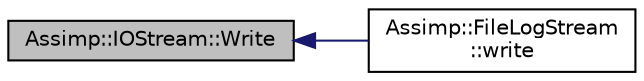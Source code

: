 digraph "Assimp::IOStream::Write"
{
  edge [fontname="Helvetica",fontsize="10",labelfontname="Helvetica",labelfontsize="10"];
  node [fontname="Helvetica",fontsize="10",shape=record];
  rankdir="LR";
  Node1 [label="Assimp::IOStream::Write",height=0.2,width=0.4,color="black", fillcolor="grey75", style="filled", fontcolor="black"];
  Node1 -> Node2 [dir="back",color="midnightblue",fontsize="10",style="solid",fontname="Helvetica"];
  Node2 [label="Assimp::FileLogStream\l::write",height=0.2,width=0.4,color="black", fillcolor="white", style="filled",URL="$class_assimp_1_1_file_log_stream.html#abeadc880a20fa886ac65608a8296ba29",tooltip="Overwrite this for your own output methods. "];
}
